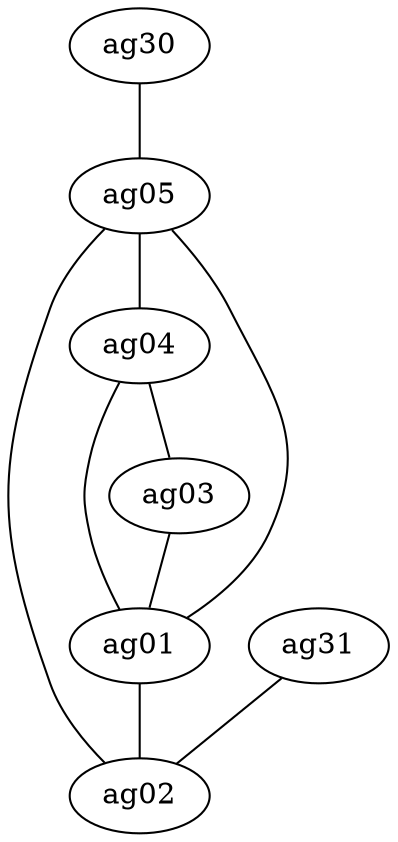 graph D {
    ag01 -- ag02
    ag03 -- ag01
    ag04 -- ag01
    ag04 -- ag03
    ag05 -- ag01
    ag05 -- ag02
    ag05 -- ag04
    ag30 -- ag05
    ag31 -- ag02
}
